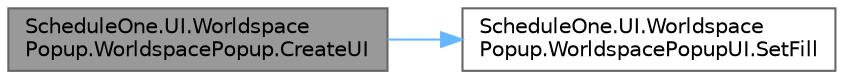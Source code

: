 digraph "ScheduleOne.UI.WorldspacePopup.WorldspacePopup.CreateUI"
{
 // LATEX_PDF_SIZE
  bgcolor="transparent";
  edge [fontname=Helvetica,fontsize=10,labelfontname=Helvetica,labelfontsize=10];
  node [fontname=Helvetica,fontsize=10,shape=box,height=0.2,width=0.4];
  rankdir="LR";
  Node1 [id="Node000001",label="ScheduleOne.UI.Worldspace\lPopup.WorldspacePopup.CreateUI",height=0.2,width=0.4,color="gray40", fillcolor="grey60", style="filled", fontcolor="black",tooltip=" "];
  Node1 -> Node2 [id="edge1_Node000001_Node000002",color="steelblue1",style="solid",tooltip=" "];
  Node2 [id="Node000002",label="ScheduleOne.UI.Worldspace\lPopup.WorldspacePopupUI.SetFill",height=0.2,width=0.4,color="grey40", fillcolor="white", style="filled",URL="$class_schedule_one_1_1_u_i_1_1_worldspace_popup_1_1_worldspace_popup_u_i.html#a0fd4c7779c730fc81fe23c3619af8f36",tooltip=" "];
}
